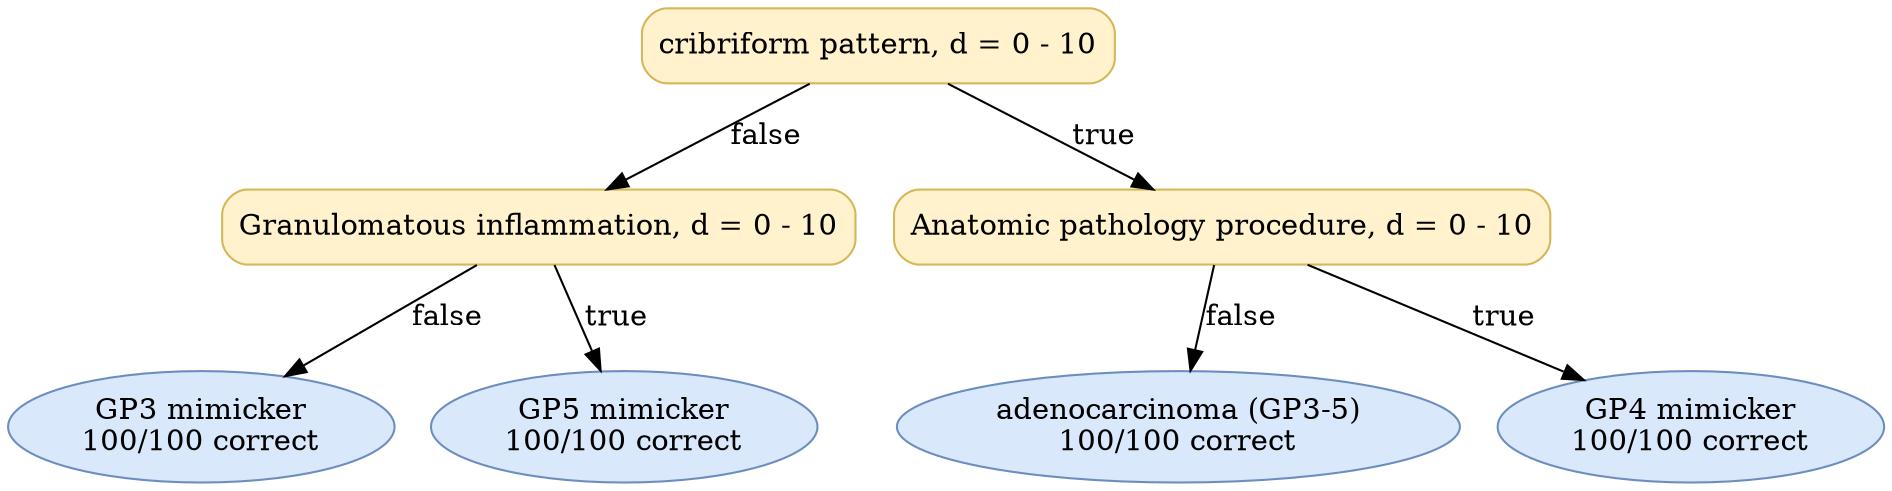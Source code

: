 digraph "DT" {
fontname="Times-Roman";
label="";
node [fontname="Times-Roman"];
Node1 [color="#D6B656", fillcolor="#FFF2CC", label="cribriform pattern, d = 0 - 10", shape="box", style="rounded,filled"];
Node2 [color="#D6B656", fillcolor="#FFF2CC", label="Granulomatous inflammation, d = 0 - 10", shape="box", style="rounded,filled"];
Node3 [color="#6C8EBF", fillcolor="#DAE8FC", label=<GP3 mimicker<br/>100/100 correct>, shape="ellipse", style="rounded,filled"];
Node4 [color="#6C8EBF", fillcolor="#DAE8FC", label=<GP5 mimicker<br/>100/100 correct>, shape="ellipse", style="rounded,filled"];
Node5 [color="#D6B656", fillcolor="#FFF2CC", label="Anatomic pathology procedure, d = 0 - 10", shape="box", style="rounded,filled"];
Node6 [color="#6C8EBF", fillcolor="#DAE8FC", label=<adenocarcinoma (GP3-5)<br/>100/100 correct>, shape="ellipse", style="rounded,filled"];
Node7 [color="#6C8EBF", fillcolor="#DAE8FC", label=<GP4 mimicker<br/>100/100 correct>, shape="ellipse", style="rounded,filled"];
Node1 -> Node2  [key=0, label="false"];
Node1 -> Node5  [key=0, label="true"];
Node2 -> Node3  [key=0, label="false"];
Node2 -> Node4  [key=0, label="true"];
Node5 -> Node6  [key=0, label="false"];
Node5 -> Node7  [key=0, label="true"];
}
